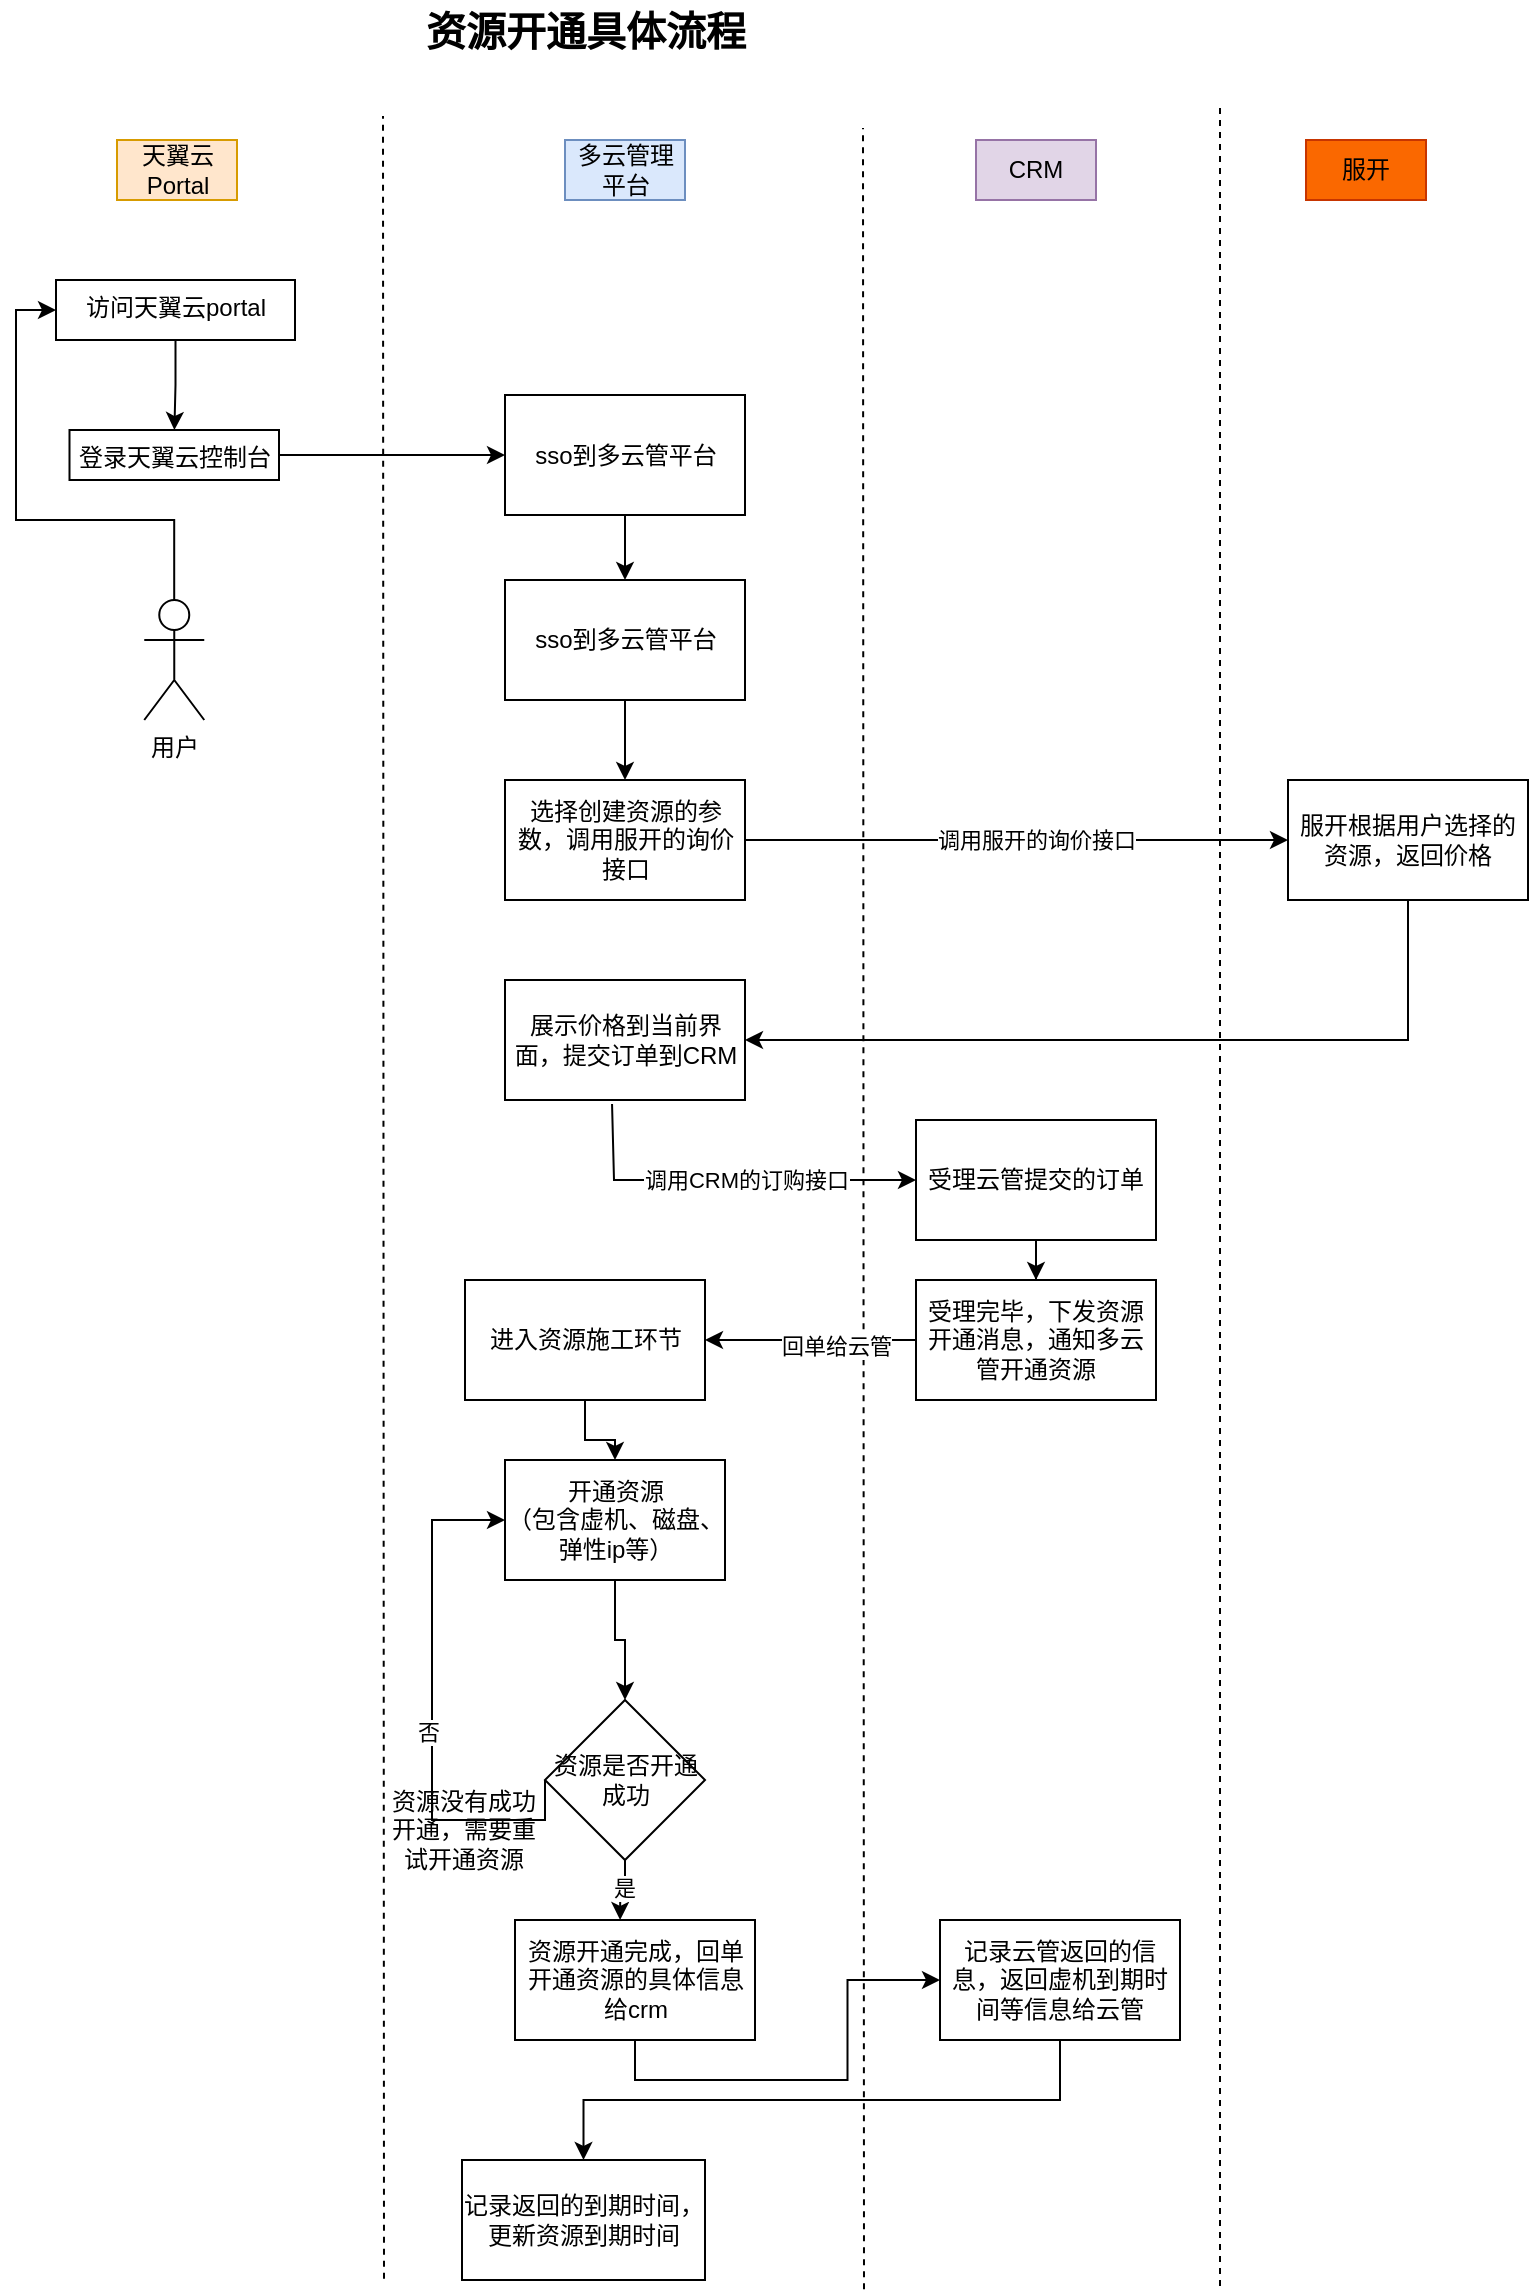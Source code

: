 <mxfile version="16.6.5" type="github">
  <diagram id="rpGUyRY0c6zzdN_JAQHF" name="Page-1">
    <mxGraphModel dx="1234" dy="412" grid="1" gridSize="10" guides="1" tooltips="1" connect="1" arrows="1" fold="1" page="1" pageScale="1" pageWidth="827" pageHeight="1169" math="0" shadow="0">
      <root>
        <mxCell id="0" />
        <mxCell id="1" parent="0" />
        <mxCell id="3JQ_DlPpZyVaK5QD3R42-3" value="" style="endArrow=none;dashed=1;html=1;rounded=0;" parent="1" edge="1">
          <mxGeometry width="50" height="50" relative="1" as="geometry">
            <mxPoint x="234" y="1159.333" as="sourcePoint" />
            <mxPoint x="233.5" y="78" as="targetPoint" />
          </mxGeometry>
        </mxCell>
        <mxCell id="3JQ_DlPpZyVaK5QD3R42-4" value="" style="endArrow=none;dashed=1;html=1;rounded=0;" parent="1" edge="1">
          <mxGeometry width="50" height="50" relative="1" as="geometry">
            <mxPoint x="474" y="1164.667" as="sourcePoint" />
            <mxPoint x="473.5" y="84" as="targetPoint" />
          </mxGeometry>
        </mxCell>
        <mxCell id="3JQ_DlPpZyVaK5QD3R42-6" value="天翼云Portal" style="text;html=1;strokeColor=#d79b00;fillColor=#ffe6cc;align=center;verticalAlign=middle;whiteSpace=wrap;rounded=0;" parent="1" vertex="1">
          <mxGeometry x="100.5" y="90" width="60" height="30" as="geometry" />
        </mxCell>
        <mxCell id="3JQ_DlPpZyVaK5QD3R42-7" value="多云管理平台" style="text;html=1;strokeColor=#6c8ebf;fillColor=#dae8fc;align=center;verticalAlign=middle;whiteSpace=wrap;rounded=0;" parent="1" vertex="1">
          <mxGeometry x="324.5" y="90" width="60" height="30" as="geometry" />
        </mxCell>
        <mxCell id="3JQ_DlPpZyVaK5QD3R42-22" value="&lt;b&gt;&lt;font style=&quot;font-size: 20px&quot;&gt;资源开通具体流程&lt;/font&gt;&lt;/b&gt;" style="text;html=1;strokeColor=none;fillColor=none;align=center;verticalAlign=middle;whiteSpace=wrap;rounded=0;" parent="1" vertex="1">
          <mxGeometry x="239.5" y="20" width="190" height="30" as="geometry" />
        </mxCell>
        <mxCell id="ie3nvuuHlmbkClOvtdQf-4" value="" style="edgeStyle=orthogonalEdgeStyle;rounded=0;orthogonalLoop=1;jettySize=auto;html=1;entryX=0;entryY=0.5;entryDx=0;entryDy=0;" edge="1" parent="1" source="ie3nvuuHlmbkClOvtdQf-1" target="ie3nvuuHlmbkClOvtdQf-3">
          <mxGeometry relative="1" as="geometry">
            <Array as="points">
              <mxPoint x="129" y="280" />
              <mxPoint x="50" y="280" />
              <mxPoint x="50" y="175" />
            </Array>
          </mxGeometry>
        </mxCell>
        <mxCell id="ie3nvuuHlmbkClOvtdQf-1" value="用户" style="shape=umlActor;verticalLabelPosition=bottom;verticalAlign=top;html=1;outlineConnect=0;" vertex="1" parent="1">
          <mxGeometry x="114.13" y="320" width="30" height="60" as="geometry" />
        </mxCell>
        <mxCell id="ie3nvuuHlmbkClOvtdQf-8" value="" style="edgeStyle=orthogonalEdgeStyle;rounded=0;orthogonalLoop=1;jettySize=auto;html=1;" edge="1" parent="1" source="ie3nvuuHlmbkClOvtdQf-3" target="ie3nvuuHlmbkClOvtdQf-7">
          <mxGeometry relative="1" as="geometry" />
        </mxCell>
        <mxCell id="ie3nvuuHlmbkClOvtdQf-3" value="&lt;div&gt;&lt;span&gt;访问天翼云portal&lt;/span&gt;&lt;/div&gt;" style="whiteSpace=wrap;html=1;verticalAlign=top;align=center;" vertex="1" parent="1">
          <mxGeometry x="70" y="160" width="119.5" height="30" as="geometry" />
        </mxCell>
        <mxCell id="ie3nvuuHlmbkClOvtdQf-11" value="" style="edgeStyle=orthogonalEdgeStyle;rounded=0;orthogonalLoop=1;jettySize=auto;html=1;entryX=0;entryY=0.5;entryDx=0;entryDy=0;" edge="1" parent="1" source="ie3nvuuHlmbkClOvtdQf-7" target="ie3nvuuHlmbkClOvtdQf-12">
          <mxGeometry relative="1" as="geometry">
            <mxPoint x="293.5" y="248.3" as="targetPoint" />
          </mxGeometry>
        </mxCell>
        <mxCell id="ie3nvuuHlmbkClOvtdQf-7" value="登录天翼云控制台" style="whiteSpace=wrap;html=1;verticalAlign=top;align=center;" vertex="1" parent="1">
          <mxGeometry x="76.75" y="235" width="104.75" height="25" as="geometry" />
        </mxCell>
        <mxCell id="ie3nvuuHlmbkClOvtdQf-14" value="" style="edgeStyle=orthogonalEdgeStyle;rounded=0;orthogonalLoop=1;jettySize=auto;html=1;" edge="1" parent="1" source="ie3nvuuHlmbkClOvtdQf-12" target="ie3nvuuHlmbkClOvtdQf-13">
          <mxGeometry relative="1" as="geometry" />
        </mxCell>
        <mxCell id="ie3nvuuHlmbkClOvtdQf-12" value="sso到多云管平台" style="rounded=0;whiteSpace=wrap;html=1;" vertex="1" parent="1">
          <mxGeometry x="294.5" y="217.5" width="120" height="60" as="geometry" />
        </mxCell>
        <mxCell id="ie3nvuuHlmbkClOvtdQf-16" value="" style="edgeStyle=orthogonalEdgeStyle;rounded=0;orthogonalLoop=1;jettySize=auto;html=1;" edge="1" parent="1" source="ie3nvuuHlmbkClOvtdQf-13" target="ie3nvuuHlmbkClOvtdQf-15">
          <mxGeometry relative="1" as="geometry" />
        </mxCell>
        <mxCell id="ie3nvuuHlmbkClOvtdQf-13" value="sso到多云管平台" style="rounded=0;whiteSpace=wrap;html=1;" vertex="1" parent="1">
          <mxGeometry x="294.5" y="310" width="120" height="60" as="geometry" />
        </mxCell>
        <mxCell id="ie3nvuuHlmbkClOvtdQf-22" value="" style="edgeStyle=orthogonalEdgeStyle;rounded=0;orthogonalLoop=1;jettySize=auto;html=1;" edge="1" parent="1" source="ie3nvuuHlmbkClOvtdQf-15" target="ie3nvuuHlmbkClOvtdQf-21">
          <mxGeometry relative="1" as="geometry" />
        </mxCell>
        <mxCell id="ie3nvuuHlmbkClOvtdQf-52" value="调用服开的询价接口" style="edgeLabel;html=1;align=center;verticalAlign=middle;resizable=0;points=[];" vertex="1" connectable="0" parent="ie3nvuuHlmbkClOvtdQf-22">
          <mxGeometry x="-0.208" relative="1" as="geometry">
            <mxPoint x="38" as="offset" />
          </mxGeometry>
        </mxCell>
        <mxCell id="ie3nvuuHlmbkClOvtdQf-15" value="选择创建资源的参数，调用服开的询价接口" style="rounded=0;whiteSpace=wrap;html=1;" vertex="1" parent="1">
          <mxGeometry x="294.5" y="410" width="120" height="60" as="geometry" />
        </mxCell>
        <mxCell id="ie3nvuuHlmbkClOvtdQf-17" value="CRM" style="text;html=1;strokeColor=#9673a6;fillColor=#e1d5e7;align=center;verticalAlign=middle;whiteSpace=wrap;rounded=0;" vertex="1" parent="1">
          <mxGeometry x="530" y="90" width="60" height="30" as="geometry" />
        </mxCell>
        <mxCell id="ie3nvuuHlmbkClOvtdQf-18" value="服开" style="text;html=1;strokeColor=#C73500;fillColor=#fa6800;align=center;verticalAlign=middle;whiteSpace=wrap;rounded=0;fontColor=#000000;" vertex="1" parent="1">
          <mxGeometry x="695" y="90" width="60" height="30" as="geometry" />
        </mxCell>
        <mxCell id="ie3nvuuHlmbkClOvtdQf-19" value="" style="endArrow=none;dashed=1;html=1;rounded=0;" edge="1" parent="1">
          <mxGeometry width="50" height="50" relative="1" as="geometry">
            <mxPoint x="652" y="1163" as="sourcePoint" />
            <mxPoint x="652" y="73" as="targetPoint" />
          </mxGeometry>
        </mxCell>
        <mxCell id="ie3nvuuHlmbkClOvtdQf-56" style="edgeStyle=orthogonalEdgeStyle;rounded=0;orthogonalLoop=1;jettySize=auto;html=1;entryX=0;entryY=0.5;entryDx=0;entryDy=0;exitX=0.446;exitY=1.033;exitDx=0;exitDy=0;exitPerimeter=0;" edge="1" parent="1" source="ie3nvuuHlmbkClOvtdQf-20" target="ie3nvuuHlmbkClOvtdQf-24">
          <mxGeometry relative="1" as="geometry">
            <Array as="points">
              <mxPoint x="349" y="610" />
            </Array>
          </mxGeometry>
        </mxCell>
        <mxCell id="ie3nvuuHlmbkClOvtdQf-57" value="调用CRM的订购接口" style="edgeLabel;html=1;align=center;verticalAlign=middle;resizable=0;points=[];" vertex="1" connectable="0" parent="ie3nvuuHlmbkClOvtdQf-56">
          <mxGeometry x="-0.043" y="-2" relative="1" as="geometry">
            <mxPoint x="14" y="-2" as="offset" />
          </mxGeometry>
        </mxCell>
        <mxCell id="ie3nvuuHlmbkClOvtdQf-20" value="展示价格到当前界面，提交订单到CRM" style="rounded=0;whiteSpace=wrap;html=1;" vertex="1" parent="1">
          <mxGeometry x="294.5" y="510" width="120" height="60" as="geometry" />
        </mxCell>
        <mxCell id="ie3nvuuHlmbkClOvtdQf-23" style="edgeStyle=orthogonalEdgeStyle;rounded=0;orthogonalLoop=1;jettySize=auto;html=1;entryX=1;entryY=0.5;entryDx=0;entryDy=0;exitX=0.5;exitY=1;exitDx=0;exitDy=0;" edge="1" parent="1" source="ie3nvuuHlmbkClOvtdQf-21" target="ie3nvuuHlmbkClOvtdQf-20">
          <mxGeometry relative="1" as="geometry" />
        </mxCell>
        <mxCell id="ie3nvuuHlmbkClOvtdQf-21" value="服开根据用户选择的资源，返回价格" style="rounded=0;whiteSpace=wrap;html=1;" vertex="1" parent="1">
          <mxGeometry x="686" y="410" width="120" height="60" as="geometry" />
        </mxCell>
        <mxCell id="ie3nvuuHlmbkClOvtdQf-27" value="" style="edgeStyle=orthogonalEdgeStyle;rounded=0;orthogonalLoop=1;jettySize=auto;html=1;" edge="1" parent="1" source="ie3nvuuHlmbkClOvtdQf-24" target="ie3nvuuHlmbkClOvtdQf-26">
          <mxGeometry relative="1" as="geometry" />
        </mxCell>
        <mxCell id="ie3nvuuHlmbkClOvtdQf-24" value="受理云管提交的订单" style="rounded=0;whiteSpace=wrap;html=1;" vertex="1" parent="1">
          <mxGeometry x="500" y="580" width="120" height="60" as="geometry" />
        </mxCell>
        <mxCell id="ie3nvuuHlmbkClOvtdQf-29" style="edgeStyle=orthogonalEdgeStyle;rounded=0;orthogonalLoop=1;jettySize=auto;html=1;entryX=1;entryY=0.5;entryDx=0;entryDy=0;" edge="1" parent="1" source="ie3nvuuHlmbkClOvtdQf-26" target="ie3nvuuHlmbkClOvtdQf-28">
          <mxGeometry relative="1" as="geometry" />
        </mxCell>
        <mxCell id="ie3nvuuHlmbkClOvtdQf-58" value="回单给云管" style="edgeLabel;html=1;align=center;verticalAlign=middle;resizable=0;points=[];" vertex="1" connectable="0" parent="ie3nvuuHlmbkClOvtdQf-29">
          <mxGeometry x="-0.228" y="3" relative="1" as="geometry">
            <mxPoint as="offset" />
          </mxGeometry>
        </mxCell>
        <mxCell id="ie3nvuuHlmbkClOvtdQf-26" value="受理完毕，下发资源开通消息，通知多云管开通资源" style="rounded=0;whiteSpace=wrap;html=1;" vertex="1" parent="1">
          <mxGeometry x="500" y="660" width="120" height="60" as="geometry" />
        </mxCell>
        <mxCell id="ie3nvuuHlmbkClOvtdQf-38" style="edgeStyle=orthogonalEdgeStyle;rounded=0;orthogonalLoop=1;jettySize=auto;html=1;entryX=0.5;entryY=0;entryDx=0;entryDy=0;" edge="1" parent="1" source="ie3nvuuHlmbkClOvtdQf-28" target="ie3nvuuHlmbkClOvtdQf-30">
          <mxGeometry relative="1" as="geometry" />
        </mxCell>
        <mxCell id="ie3nvuuHlmbkClOvtdQf-28" value="进入资源施工环节" style="rounded=0;whiteSpace=wrap;html=1;" vertex="1" parent="1">
          <mxGeometry x="274.5" y="660" width="120" height="60" as="geometry" />
        </mxCell>
        <mxCell id="ie3nvuuHlmbkClOvtdQf-37" style="edgeStyle=orthogonalEdgeStyle;rounded=0;orthogonalLoop=1;jettySize=auto;html=1;entryX=0.5;entryY=0;entryDx=0;entryDy=0;" edge="1" parent="1" source="ie3nvuuHlmbkClOvtdQf-30" target="ie3nvuuHlmbkClOvtdQf-33">
          <mxGeometry relative="1" as="geometry" />
        </mxCell>
        <mxCell id="ie3nvuuHlmbkClOvtdQf-30" value="开通资源&lt;br&gt;（包含虚机、磁盘、弹性ip等）" style="rounded=0;whiteSpace=wrap;html=1;" vertex="1" parent="1">
          <mxGeometry x="294.5" y="750" width="110" height="60" as="geometry" />
        </mxCell>
        <mxCell id="ie3nvuuHlmbkClOvtdQf-48" value="" style="edgeStyle=orthogonalEdgeStyle;rounded=0;orthogonalLoop=1;jettySize=auto;html=1;exitX=0.5;exitY=1;exitDx=0;exitDy=0;" edge="1" parent="1" source="ie3nvuuHlmbkClOvtdQf-32" target="ie3nvuuHlmbkClOvtdQf-47">
          <mxGeometry relative="1" as="geometry" />
        </mxCell>
        <mxCell id="ie3nvuuHlmbkClOvtdQf-32" value="资源开通完成，回单开通资源的具体信息&lt;br&gt;给crm" style="rounded=0;whiteSpace=wrap;html=1;" vertex="1" parent="1">
          <mxGeometry x="299.5" y="980" width="120" height="60" as="geometry" />
        </mxCell>
        <mxCell id="ie3nvuuHlmbkClOvtdQf-39" style="edgeStyle=orthogonalEdgeStyle;rounded=0;orthogonalLoop=1;jettySize=auto;html=1;entryX=0.438;entryY=0;entryDx=0;entryDy=0;entryPerimeter=0;" edge="1" parent="1" source="ie3nvuuHlmbkClOvtdQf-33" target="ie3nvuuHlmbkClOvtdQf-32">
          <mxGeometry relative="1" as="geometry" />
        </mxCell>
        <mxCell id="ie3nvuuHlmbkClOvtdQf-42" value="是" style="edgeLabel;html=1;align=center;verticalAlign=middle;resizable=0;points=[];" vertex="1" connectable="0" parent="ie3nvuuHlmbkClOvtdQf-39">
          <mxGeometry x="-0.121" y="-1" relative="1" as="geometry">
            <mxPoint as="offset" />
          </mxGeometry>
        </mxCell>
        <mxCell id="ie3nvuuHlmbkClOvtdQf-43" style="edgeStyle=orthogonalEdgeStyle;rounded=0;orthogonalLoop=1;jettySize=auto;html=1;exitX=0;exitY=0.5;exitDx=0;exitDy=0;entryX=0;entryY=0.5;entryDx=0;entryDy=0;" edge="1" parent="1" source="ie3nvuuHlmbkClOvtdQf-33" target="ie3nvuuHlmbkClOvtdQf-30">
          <mxGeometry relative="1" as="geometry">
            <mxPoint x="270" y="780" as="targetPoint" />
            <Array as="points">
              <mxPoint x="258" y="930" />
              <mxPoint x="258" y="780" />
            </Array>
          </mxGeometry>
        </mxCell>
        <mxCell id="ie3nvuuHlmbkClOvtdQf-44" value="否" style="edgeLabel;html=1;align=center;verticalAlign=middle;resizable=0;points=[];" vertex="1" connectable="0" parent="ie3nvuuHlmbkClOvtdQf-43">
          <mxGeometry x="-0.072" y="2" relative="1" as="geometry">
            <mxPoint y="1" as="offset" />
          </mxGeometry>
        </mxCell>
        <mxCell id="ie3nvuuHlmbkClOvtdQf-33" value="资源是否开通成功" style="rhombus;whiteSpace=wrap;html=1;" vertex="1" parent="1">
          <mxGeometry x="314.5" y="870" width="80" height="80" as="geometry" />
        </mxCell>
        <mxCell id="ie3nvuuHlmbkClOvtdQf-45" value="资源没有成功开通，需要重试开通资源" style="text;html=1;strokeColor=none;fillColor=none;align=center;verticalAlign=middle;whiteSpace=wrap;rounded=0;" vertex="1" parent="1">
          <mxGeometry x="232.5" y="920" width="82" height="30" as="geometry" />
        </mxCell>
        <mxCell id="ie3nvuuHlmbkClOvtdQf-51" value="" style="edgeStyle=orthogonalEdgeStyle;rounded=0;orthogonalLoop=1;jettySize=auto;html=1;exitX=0.5;exitY=1;exitDx=0;exitDy=0;" edge="1" parent="1" source="ie3nvuuHlmbkClOvtdQf-47" target="ie3nvuuHlmbkClOvtdQf-50">
          <mxGeometry relative="1" as="geometry" />
        </mxCell>
        <mxCell id="ie3nvuuHlmbkClOvtdQf-47" value="记录云管返回的信息，返回虚机到期时间等信息给云管" style="rounded=0;whiteSpace=wrap;html=1;" vertex="1" parent="1">
          <mxGeometry x="512" y="980" width="120" height="60" as="geometry" />
        </mxCell>
        <mxCell id="ie3nvuuHlmbkClOvtdQf-50" value="记录返回的到期时间，更新资源到期时间" style="rounded=0;whiteSpace=wrap;html=1;" vertex="1" parent="1">
          <mxGeometry x="273" y="1100" width="121.5" height="60" as="geometry" />
        </mxCell>
      </root>
    </mxGraphModel>
  </diagram>
</mxfile>
